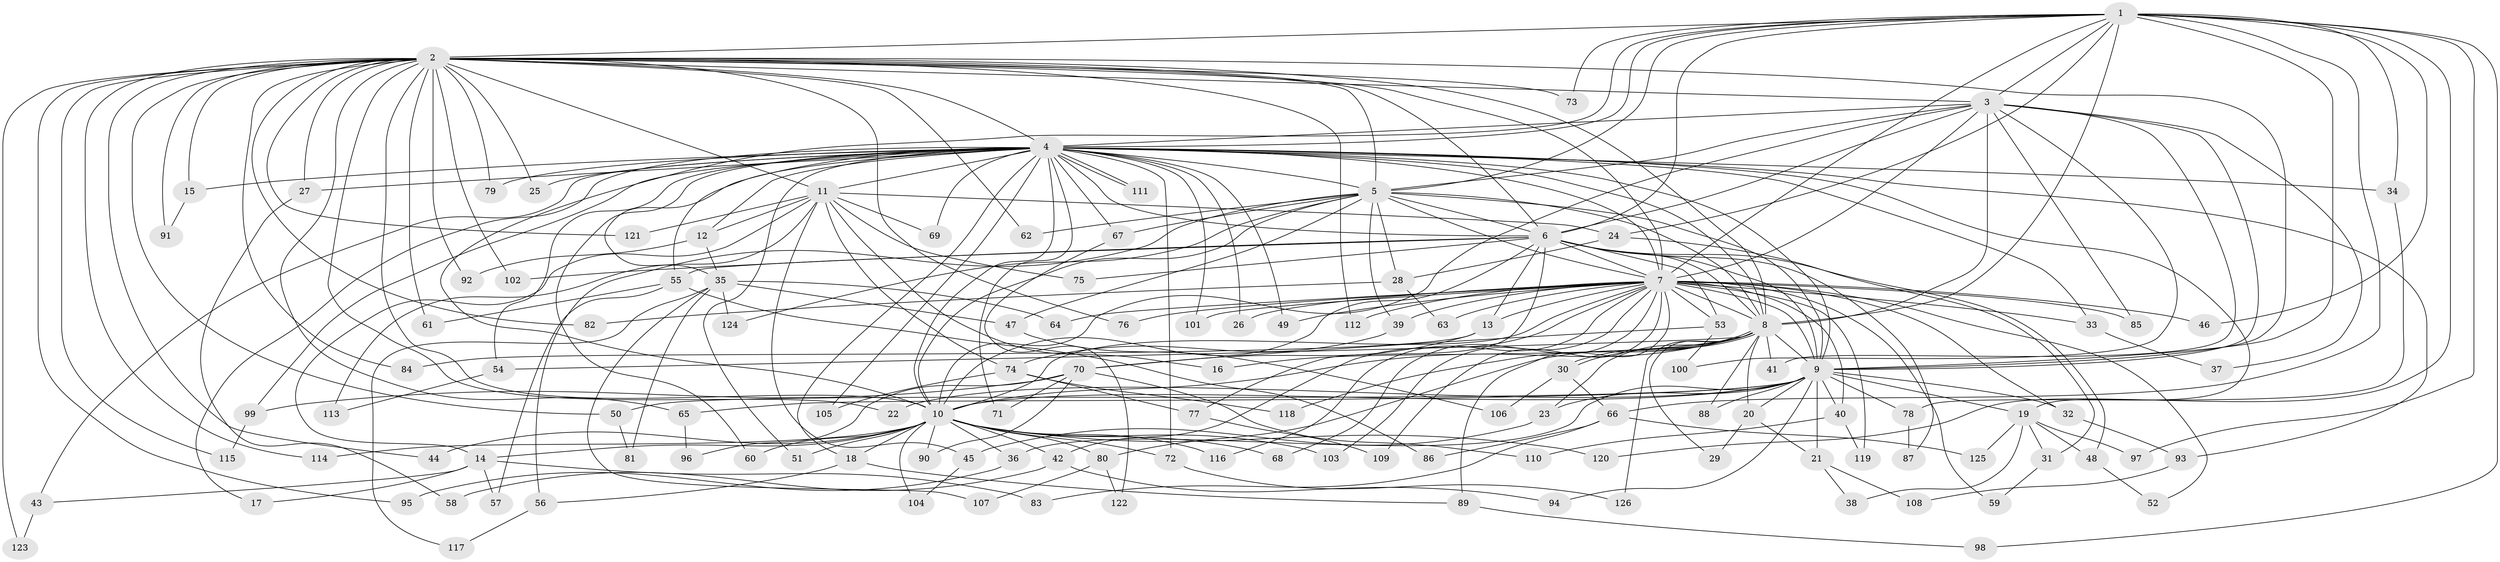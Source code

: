 // Generated by graph-tools (version 1.1) at 2025/49/03/09/25 03:49:28]
// undirected, 126 vertices, 277 edges
graph export_dot {
graph [start="1"]
  node [color=gray90,style=filled];
  1;
  2;
  3;
  4;
  5;
  6;
  7;
  8;
  9;
  10;
  11;
  12;
  13;
  14;
  15;
  16;
  17;
  18;
  19;
  20;
  21;
  22;
  23;
  24;
  25;
  26;
  27;
  28;
  29;
  30;
  31;
  32;
  33;
  34;
  35;
  36;
  37;
  38;
  39;
  40;
  41;
  42;
  43;
  44;
  45;
  46;
  47;
  48;
  49;
  50;
  51;
  52;
  53;
  54;
  55;
  56;
  57;
  58;
  59;
  60;
  61;
  62;
  63;
  64;
  65;
  66;
  67;
  68;
  69;
  70;
  71;
  72;
  73;
  74;
  75;
  76;
  77;
  78;
  79;
  80;
  81;
  82;
  83;
  84;
  85;
  86;
  87;
  88;
  89;
  90;
  91;
  92;
  93;
  94;
  95;
  96;
  97;
  98;
  99;
  100;
  101;
  102;
  103;
  104;
  105;
  106;
  107;
  108;
  109;
  110;
  111;
  112;
  113;
  114;
  115;
  116;
  117;
  118;
  119;
  120;
  121;
  122;
  123;
  124;
  125;
  126;
  1 -- 2;
  1 -- 3;
  1 -- 4;
  1 -- 5;
  1 -- 6;
  1 -- 7;
  1 -- 8;
  1 -- 9;
  1 -- 10;
  1 -- 24;
  1 -- 34;
  1 -- 46;
  1 -- 66;
  1 -- 73;
  1 -- 97;
  1 -- 98;
  1 -- 120;
  2 -- 3;
  2 -- 4;
  2 -- 5;
  2 -- 6;
  2 -- 7;
  2 -- 8;
  2 -- 9;
  2 -- 10;
  2 -- 11;
  2 -- 15;
  2 -- 22;
  2 -- 25;
  2 -- 27;
  2 -- 44;
  2 -- 50;
  2 -- 61;
  2 -- 62;
  2 -- 65;
  2 -- 73;
  2 -- 76;
  2 -- 79;
  2 -- 82;
  2 -- 84;
  2 -- 91;
  2 -- 92;
  2 -- 95;
  2 -- 102;
  2 -- 112;
  2 -- 114;
  2 -- 115;
  2 -- 121;
  2 -- 123;
  3 -- 4;
  3 -- 5;
  3 -- 6;
  3 -- 7;
  3 -- 8;
  3 -- 9;
  3 -- 10;
  3 -- 37;
  3 -- 41;
  3 -- 85;
  3 -- 100;
  4 -- 5;
  4 -- 6;
  4 -- 7;
  4 -- 8;
  4 -- 9;
  4 -- 10;
  4 -- 11;
  4 -- 12;
  4 -- 15;
  4 -- 17;
  4 -- 18;
  4 -- 19;
  4 -- 25;
  4 -- 26;
  4 -- 27;
  4 -- 33;
  4 -- 34;
  4 -- 35;
  4 -- 43;
  4 -- 49;
  4 -- 51;
  4 -- 54;
  4 -- 55;
  4 -- 60;
  4 -- 67;
  4 -- 69;
  4 -- 71;
  4 -- 72;
  4 -- 79;
  4 -- 93;
  4 -- 99;
  4 -- 101;
  4 -- 105;
  4 -- 111;
  4 -- 111;
  5 -- 6;
  5 -- 7;
  5 -- 8;
  5 -- 9;
  5 -- 10;
  5 -- 28;
  5 -- 39;
  5 -- 47;
  5 -- 56;
  5 -- 62;
  5 -- 67;
  5 -- 124;
  6 -- 7;
  6 -- 8;
  6 -- 9;
  6 -- 10;
  6 -- 13;
  6 -- 48;
  6 -- 53;
  6 -- 55;
  6 -- 75;
  6 -- 77;
  6 -- 87;
  6 -- 102;
  7 -- 8;
  7 -- 9;
  7 -- 10;
  7 -- 13;
  7 -- 26;
  7 -- 32;
  7 -- 33;
  7 -- 39;
  7 -- 40;
  7 -- 42;
  7 -- 46;
  7 -- 49;
  7 -- 52;
  7 -- 53;
  7 -- 59;
  7 -- 63;
  7 -- 64;
  7 -- 68;
  7 -- 76;
  7 -- 85;
  7 -- 89;
  7 -- 101;
  7 -- 103;
  7 -- 109;
  7 -- 112;
  7 -- 116;
  7 -- 119;
  8 -- 9;
  8 -- 10;
  8 -- 16;
  8 -- 20;
  8 -- 23;
  8 -- 29;
  8 -- 30;
  8 -- 30;
  8 -- 41;
  8 -- 54;
  8 -- 80;
  8 -- 88;
  8 -- 118;
  8 -- 126;
  9 -- 10;
  9 -- 19;
  9 -- 20;
  9 -- 21;
  9 -- 22;
  9 -- 23;
  9 -- 32;
  9 -- 36;
  9 -- 40;
  9 -- 50;
  9 -- 65;
  9 -- 78;
  9 -- 88;
  9 -- 94;
  10 -- 14;
  10 -- 18;
  10 -- 36;
  10 -- 42;
  10 -- 44;
  10 -- 51;
  10 -- 60;
  10 -- 68;
  10 -- 72;
  10 -- 80;
  10 -- 90;
  10 -- 103;
  10 -- 104;
  10 -- 114;
  10 -- 116;
  10 -- 120;
  11 -- 12;
  11 -- 14;
  11 -- 16;
  11 -- 24;
  11 -- 45;
  11 -- 69;
  11 -- 74;
  11 -- 75;
  11 -- 113;
  11 -- 121;
  12 -- 35;
  12 -- 92;
  13 -- 70;
  13 -- 84;
  14 -- 17;
  14 -- 43;
  14 -- 57;
  14 -- 83;
  15 -- 91;
  18 -- 56;
  18 -- 89;
  19 -- 31;
  19 -- 38;
  19 -- 48;
  19 -- 97;
  19 -- 125;
  20 -- 21;
  20 -- 29;
  21 -- 38;
  21 -- 108;
  23 -- 45;
  24 -- 28;
  24 -- 31;
  27 -- 58;
  28 -- 63;
  28 -- 82;
  30 -- 66;
  30 -- 106;
  31 -- 59;
  32 -- 93;
  33 -- 37;
  34 -- 78;
  35 -- 47;
  35 -- 64;
  35 -- 81;
  35 -- 107;
  35 -- 117;
  35 -- 124;
  36 -- 95;
  39 -- 74;
  40 -- 110;
  40 -- 119;
  42 -- 58;
  42 -- 94;
  43 -- 123;
  45 -- 104;
  47 -- 106;
  48 -- 52;
  50 -- 81;
  53 -- 70;
  53 -- 100;
  54 -- 113;
  55 -- 57;
  55 -- 61;
  55 -- 86;
  56 -- 117;
  65 -- 96;
  66 -- 83;
  66 -- 86;
  66 -- 125;
  67 -- 122;
  70 -- 71;
  70 -- 90;
  70 -- 96;
  70 -- 99;
  70 -- 110;
  72 -- 126;
  74 -- 77;
  74 -- 105;
  74 -- 118;
  77 -- 109;
  78 -- 87;
  80 -- 107;
  80 -- 122;
  89 -- 98;
  93 -- 108;
  99 -- 115;
}
